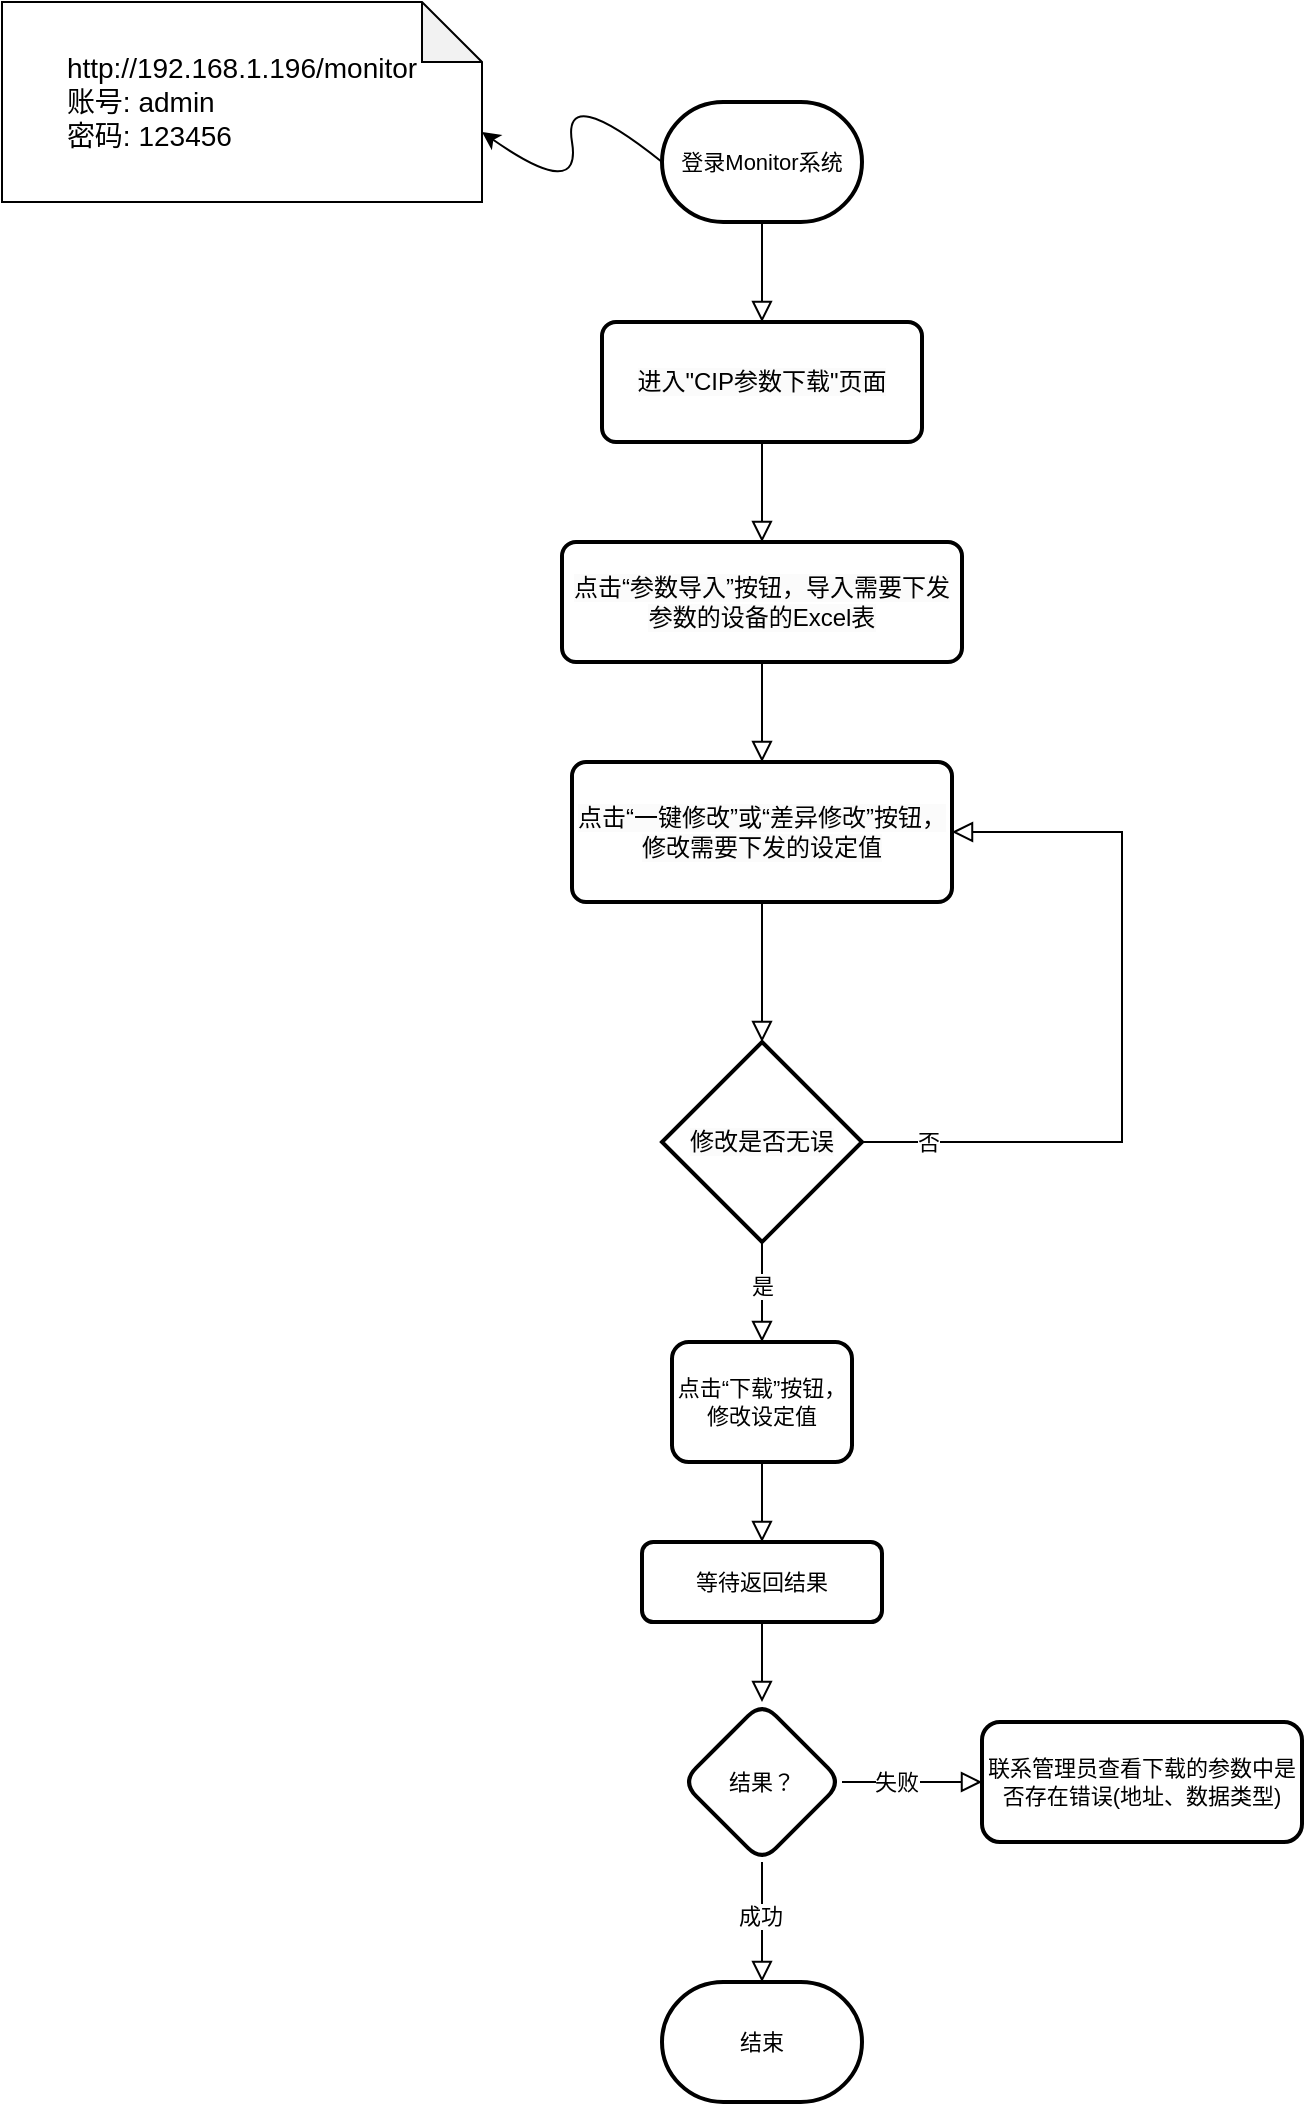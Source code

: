 <mxfile version="24.7.1" type="github">
  <diagram id="C5RBs43oDa-KdzZeNtuy" name="Page-1">
    <mxGraphModel dx="1221" dy="618" grid="1" gridSize="10" guides="1" tooltips="1" connect="1" arrows="1" fold="1" page="1" pageScale="1" pageWidth="827" pageHeight="1169" math="0" shadow="0">
      <root>
        <mxCell id="WIyWlLk6GJQsqaUBKTNV-0" />
        <mxCell id="WIyWlLk6GJQsqaUBKTNV-1" parent="WIyWlLk6GJQsqaUBKTNV-0" />
        <mxCell id="1m0q95rqetto4f0GRhdA-4" value="" style="edgeStyle=orthogonalEdgeStyle;rounded=0;orthogonalLoop=1;jettySize=auto;html=1;endArrow=block;endFill=0;endSize=8;exitX=0.5;exitY=1;exitDx=0;exitDy=0;exitPerimeter=0;entryX=0.5;entryY=0;entryDx=0;entryDy=0;" parent="WIyWlLk6GJQsqaUBKTNV-1" source="1m0q95rqetto4f0GRhdA-26" target="1m0q95rqetto4f0GRhdA-27" edge="1">
          <mxGeometry relative="1" as="geometry">
            <mxPoint x="400" y="130" as="sourcePoint" />
            <mxPoint x="400" y="200" as="targetPoint" />
          </mxGeometry>
        </mxCell>
        <mxCell id="1m0q95rqetto4f0GRhdA-0" value="&lt;div style=&quot;text-align: justify; font-size: 14px;&quot;&gt;&lt;font style=&quot;font-size: 14px;&quot;&gt;http://192.168.1.196/monitor&lt;/font&gt;&lt;/div&gt;&lt;div style=&quot;text-align: justify; font-size: 14px;&quot;&gt;&lt;font style=&quot;font-size: 14px;&quot;&gt;账号: admin&lt;/font&gt;&lt;/div&gt;&lt;div style=&quot;text-align: justify; font-size: 14px;&quot;&gt;&lt;font style=&quot;font-size: 14px;&quot;&gt;密码: 123456&lt;/font&gt;&lt;/div&gt;" style="shape=note;whiteSpace=wrap;html=1;backgroundOutline=1;darkOpacity=0.05;" parent="WIyWlLk6GJQsqaUBKTNV-1" vertex="1">
          <mxGeometry x="20" y="30" width="240" height="100" as="geometry" />
        </mxCell>
        <mxCell id="1m0q95rqetto4f0GRhdA-2" value="" style="curved=1;endArrow=classic;html=1;rounded=0;exitX=0;exitY=0.5;exitDx=0;exitDy=0;entryX=0;entryY=0;entryDx=240;entryDy=65;entryPerimeter=0;exitPerimeter=0;" parent="WIyWlLk6GJQsqaUBKTNV-1" source="1m0q95rqetto4f0GRhdA-26" target="1m0q95rqetto4f0GRhdA-0" edge="1">
          <mxGeometry width="50" height="50" relative="1" as="geometry">
            <mxPoint x="350" y="80" as="sourcePoint" />
            <mxPoint x="380" y="20" as="targetPoint" />
            <Array as="points">
              <mxPoint x="300" y="70" />
              <mxPoint x="310" y="130" />
            </Array>
          </mxGeometry>
        </mxCell>
        <mxCell id="1m0q95rqetto4f0GRhdA-6" value="" style="edgeStyle=orthogonalEdgeStyle;shape=connector;rounded=0;orthogonalLoop=1;jettySize=auto;html=1;strokeColor=default;align=center;verticalAlign=middle;fontFamily=Helvetica;fontSize=11;fontColor=default;labelBackgroundColor=default;endArrow=block;endFill=0;endSize=8;exitX=0.5;exitY=1;exitDx=0;exitDy=0;entryX=0.5;entryY=0;entryDx=0;entryDy=0;" parent="WIyWlLk6GJQsqaUBKTNV-1" source="1m0q95rqetto4f0GRhdA-27" target="1m0q95rqetto4f0GRhdA-29" edge="1">
          <mxGeometry relative="1" as="geometry">
            <mxPoint x="400" y="260" as="sourcePoint" />
            <mxPoint x="400" y="320" as="targetPoint" />
          </mxGeometry>
        </mxCell>
        <mxCell id="1m0q95rqetto4f0GRhdA-8" value="" style="edgeStyle=orthogonalEdgeStyle;shape=connector;rounded=0;orthogonalLoop=1;jettySize=auto;html=1;strokeColor=default;align=center;verticalAlign=middle;fontFamily=Helvetica;fontSize=11;fontColor=default;labelBackgroundColor=default;endArrow=block;endFill=0;endSize=8;exitX=0.5;exitY=1;exitDx=0;exitDy=0;entryX=0.5;entryY=0;entryDx=0;entryDy=0;" parent="WIyWlLk6GJQsqaUBKTNV-1" source="1m0q95rqetto4f0GRhdA-29" target="1m0q95rqetto4f0GRhdA-30" edge="1">
          <mxGeometry relative="1" as="geometry">
            <mxPoint x="400" y="380" as="sourcePoint" />
            <mxPoint x="400" y="450" as="targetPoint" />
          </mxGeometry>
        </mxCell>
        <mxCell id="1m0q95rqetto4f0GRhdA-12" value="" style="edgeStyle=orthogonalEdgeStyle;shape=connector;rounded=0;orthogonalLoop=1;jettySize=auto;html=1;strokeColor=default;align=center;verticalAlign=middle;fontFamily=Helvetica;fontSize=11;fontColor=default;labelBackgroundColor=default;endArrow=block;endFill=0;endSize=8;exitX=0.5;exitY=1;exitDx=0;exitDy=0;entryX=0.5;entryY=0;entryDx=0;entryDy=0;entryPerimeter=0;" parent="WIyWlLk6GJQsqaUBKTNV-1" edge="1" target="1m0q95rqetto4f0GRhdA-31" source="1m0q95rqetto4f0GRhdA-30">
          <mxGeometry relative="1" as="geometry">
            <mxPoint x="400" y="510" as="sourcePoint" />
            <mxPoint x="400" y="580" as="targetPoint" />
          </mxGeometry>
        </mxCell>
        <mxCell id="1m0q95rqetto4f0GRhdA-16" value="" style="edgeStyle=orthogonalEdgeStyle;shape=connector;rounded=0;orthogonalLoop=1;jettySize=auto;html=1;strokeColor=default;align=center;verticalAlign=middle;fontFamily=Helvetica;fontSize=11;fontColor=default;labelBackgroundColor=default;endArrow=block;endFill=0;endSize=8;exitX=0.5;exitY=1;exitDx=0;exitDy=0;exitPerimeter=0;" parent="WIyWlLk6GJQsqaUBKTNV-1" target="1m0q95rqetto4f0GRhdA-15" edge="1" source="1m0q95rqetto4f0GRhdA-31">
          <mxGeometry relative="1" as="geometry">
            <mxPoint x="400" y="670" as="sourcePoint" />
          </mxGeometry>
        </mxCell>
        <mxCell id="1m0q95rqetto4f0GRhdA-17" value="是" style="edgeLabel;html=1;align=center;verticalAlign=middle;resizable=0;points=[];fontFamily=Helvetica;fontSize=11;fontColor=default;labelBackgroundColor=default;" parent="1m0q95rqetto4f0GRhdA-16" vertex="1" connectable="0">
          <mxGeometry x="-0.46" relative="1" as="geometry">
            <mxPoint y="8" as="offset" />
          </mxGeometry>
        </mxCell>
        <mxCell id="1m0q95rqetto4f0GRhdA-13" value="" style="endArrow=block;html=1;rounded=0;strokeColor=default;align=center;verticalAlign=middle;fontFamily=Helvetica;fontSize=11;fontColor=default;labelBackgroundColor=default;edgeStyle=orthogonalEdgeStyle;endSize=8;exitX=1;exitY=0.5;exitDx=0;exitDy=0;entryX=1;entryY=0.5;entryDx=0;entryDy=0;endFill=0;exitPerimeter=0;" parent="WIyWlLk6GJQsqaUBKTNV-1" source="1m0q95rqetto4f0GRhdA-31" target="1m0q95rqetto4f0GRhdA-30" edge="1">
          <mxGeometry width="50" height="50" relative="1" as="geometry">
            <mxPoint x="439.96" y="625" as="sourcePoint" />
            <mxPoint x="495" y="485" as="targetPoint" />
            <Array as="points">
              <mxPoint x="580" y="600" />
              <mxPoint x="580" y="445" />
            </Array>
          </mxGeometry>
        </mxCell>
        <mxCell id="1m0q95rqetto4f0GRhdA-14" value="否" style="edgeLabel;html=1;align=center;verticalAlign=middle;resizable=0;points=[];fontFamily=Helvetica;fontSize=11;fontColor=default;labelBackgroundColor=default;" parent="1m0q95rqetto4f0GRhdA-13" vertex="1" connectable="0">
          <mxGeometry x="-0.47" y="-2" relative="1" as="geometry">
            <mxPoint x="-65" y="-2" as="offset" />
          </mxGeometry>
        </mxCell>
        <mxCell id="1m0q95rqetto4f0GRhdA-19" value="" style="edgeStyle=orthogonalEdgeStyle;shape=connector;rounded=0;orthogonalLoop=1;jettySize=auto;html=1;strokeColor=default;align=center;verticalAlign=middle;fontFamily=Helvetica;fontSize=11;fontColor=default;labelBackgroundColor=default;endArrow=block;endFill=0;endSize=8;" parent="WIyWlLk6GJQsqaUBKTNV-1" source="1m0q95rqetto4f0GRhdA-15" target="1m0q95rqetto4f0GRhdA-18" edge="1">
          <mxGeometry relative="1" as="geometry" />
        </mxCell>
        <mxCell id="1m0q95rqetto4f0GRhdA-15" value="点击“下载”按钮，修改设定值" style="whiteSpace=wrap;html=1;rounded=1;glass=0;strokeWidth=2;shadow=0;strokeColor=default;align=center;verticalAlign=middle;arcSize=14;fontFamily=Helvetica;fontSize=11;fontColor=default;labelBackgroundColor=default;fillColor=default;" parent="WIyWlLk6GJQsqaUBKTNV-1" vertex="1">
          <mxGeometry x="355" y="700" width="90" height="60" as="geometry" />
        </mxCell>
        <mxCell id="1m0q95rqetto4f0GRhdA-21" value="" style="edgeStyle=orthogonalEdgeStyle;shape=connector;rounded=0;orthogonalLoop=1;jettySize=auto;html=1;strokeColor=default;align=center;verticalAlign=middle;fontFamily=Helvetica;fontSize=11;fontColor=default;labelBackgroundColor=default;endArrow=block;endFill=0;endSize=8;entryX=0.5;entryY=0;entryDx=0;entryDy=0;" parent="WIyWlLk6GJQsqaUBKTNV-1" source="1m0q95rqetto4f0GRhdA-18" target="1m0q95rqetto4f0GRhdA-20" edge="1">
          <mxGeometry relative="1" as="geometry">
            <Array as="points" />
          </mxGeometry>
        </mxCell>
        <mxCell id="1m0q95rqetto4f0GRhdA-18" value="等待返回结果" style="whiteSpace=wrap;html=1;rounded=1;glass=0;strokeWidth=2;shadow=0;strokeColor=default;align=center;verticalAlign=middle;arcSize=14;fontFamily=Helvetica;fontSize=11;fontColor=default;labelBackgroundColor=default;fillColor=default;" parent="WIyWlLk6GJQsqaUBKTNV-1" vertex="1">
          <mxGeometry x="340" y="800" width="120" height="40" as="geometry" />
        </mxCell>
        <mxCell id="1m0q95rqetto4f0GRhdA-35" value="" style="edgeStyle=orthogonalEdgeStyle;shape=connector;rounded=0;orthogonalLoop=1;jettySize=auto;html=1;strokeColor=default;align=center;verticalAlign=middle;fontFamily=Helvetica;fontSize=11;fontColor=default;labelBackgroundColor=default;endArrow=block;endFill=0;endSize=8;" parent="WIyWlLk6GJQsqaUBKTNV-1" source="1m0q95rqetto4f0GRhdA-20" target="1m0q95rqetto4f0GRhdA-32" edge="1">
          <mxGeometry relative="1" as="geometry" />
        </mxCell>
        <mxCell id="1m0q95rqetto4f0GRhdA-36" value="成功" style="edgeLabel;html=1;align=center;verticalAlign=middle;resizable=0;points=[];fontFamily=Helvetica;fontSize=11;fontColor=default;labelBackgroundColor=default;" parent="1m0q95rqetto4f0GRhdA-35" vertex="1" connectable="0">
          <mxGeometry x="-0.111" y="-1" relative="1" as="geometry">
            <mxPoint as="offset" />
          </mxGeometry>
        </mxCell>
        <mxCell id="1m0q95rqetto4f0GRhdA-38" value="" style="edgeStyle=orthogonalEdgeStyle;shape=connector;rounded=0;orthogonalLoop=1;jettySize=auto;html=1;strokeColor=default;align=center;verticalAlign=middle;fontFamily=Helvetica;fontSize=11;fontColor=default;labelBackgroundColor=default;endArrow=block;endFill=0;endSize=8;" parent="WIyWlLk6GJQsqaUBKTNV-1" source="1m0q95rqetto4f0GRhdA-20" target="1m0q95rqetto4f0GRhdA-37" edge="1">
          <mxGeometry relative="1" as="geometry" />
        </mxCell>
        <mxCell id="1m0q95rqetto4f0GRhdA-39" value="失败" style="edgeLabel;html=1;align=center;verticalAlign=middle;resizable=0;points=[];fontFamily=Helvetica;fontSize=11;fontColor=default;labelBackgroundColor=default;" parent="1m0q95rqetto4f0GRhdA-38" vertex="1" connectable="0">
          <mxGeometry x="-0.244" y="-1" relative="1" as="geometry">
            <mxPoint y="-1" as="offset" />
          </mxGeometry>
        </mxCell>
        <mxCell id="1m0q95rqetto4f0GRhdA-20" value="结果？" style="rhombus;whiteSpace=wrap;html=1;rounded=1;glass=0;strokeWidth=2;shadow=0;strokeColor=default;align=center;verticalAlign=middle;fontFamily=Helvetica;fontSize=11;fontColor=default;labelBackgroundColor=default;fillColor=default;" parent="WIyWlLk6GJQsqaUBKTNV-1" vertex="1">
          <mxGeometry x="360" y="880" width="80" height="80" as="geometry" />
        </mxCell>
        <mxCell id="1m0q95rqetto4f0GRhdA-26" value="登录Monitor系统" style="strokeWidth=2;html=1;shape=mxgraph.flowchart.terminator;whiteSpace=wrap;fontFamily=Helvetica;fontSize=11;fontColor=default;labelBackgroundColor=default;" parent="WIyWlLk6GJQsqaUBKTNV-1" vertex="1">
          <mxGeometry x="350" y="80" width="100" height="60" as="geometry" />
        </mxCell>
        <mxCell id="1m0q95rqetto4f0GRhdA-27" value="&lt;span style=&quot;font-size: 12px; background-color: rgb(251, 251, 251);&quot;&gt;进入&quot;CIP参数下载&quot;页面&lt;/span&gt;" style="rounded=1;whiteSpace=wrap;html=1;absoluteArcSize=1;arcSize=14;strokeWidth=2;fontFamily=Helvetica;fontSize=11;fontColor=default;labelBackgroundColor=default;" parent="WIyWlLk6GJQsqaUBKTNV-1" vertex="1">
          <mxGeometry x="320" y="190" width="160" height="60" as="geometry" />
        </mxCell>
        <mxCell id="1m0q95rqetto4f0GRhdA-29" value="&lt;span style=&quot;font-size: 12px; background-color: rgb(251, 251, 251);&quot;&gt;点击“参数导入”按钮，导入需要下发参数的设备的Excel表&lt;/span&gt;" style="rounded=1;whiteSpace=wrap;html=1;absoluteArcSize=1;arcSize=14;strokeWidth=2;fontFamily=Helvetica;fontSize=11;fontColor=default;labelBackgroundColor=default;" parent="WIyWlLk6GJQsqaUBKTNV-1" vertex="1">
          <mxGeometry x="300" y="300" width="200" height="60" as="geometry" />
        </mxCell>
        <mxCell id="1m0q95rqetto4f0GRhdA-30" value="&lt;span style=&quot;font-size: 12px; background-color: rgb(251, 251, 251);&quot;&gt;点击“一键修改”或“差异修改”按钮，修改需要下发的设定值&lt;/span&gt;" style="rounded=1;whiteSpace=wrap;html=1;absoluteArcSize=1;arcSize=14;strokeWidth=2;fontFamily=Helvetica;fontSize=11;fontColor=default;labelBackgroundColor=default;" parent="WIyWlLk6GJQsqaUBKTNV-1" vertex="1">
          <mxGeometry x="305" y="410" width="190" height="70" as="geometry" />
        </mxCell>
        <mxCell id="1m0q95rqetto4f0GRhdA-31" value="&lt;span style=&quot;font-size: 12px; background-color: rgb(251, 251, 251);&quot;&gt;修改是否无误&lt;/span&gt;" style="strokeWidth=2;html=1;shape=mxgraph.flowchart.decision;whiteSpace=wrap;fontFamily=Helvetica;fontSize=11;fontColor=default;labelBackgroundColor=default;" parent="WIyWlLk6GJQsqaUBKTNV-1" vertex="1">
          <mxGeometry x="350" y="550" width="100" height="100" as="geometry" />
        </mxCell>
        <mxCell id="1m0q95rqetto4f0GRhdA-32" value="结束" style="strokeWidth=2;html=1;shape=mxgraph.flowchart.terminator;whiteSpace=wrap;fontFamily=Helvetica;fontSize=11;fontColor=default;labelBackgroundColor=default;" parent="WIyWlLk6GJQsqaUBKTNV-1" vertex="1">
          <mxGeometry x="350" y="1020" width="100" height="60" as="geometry" />
        </mxCell>
        <mxCell id="1m0q95rqetto4f0GRhdA-37" value="联系管理员查看下载的参数中是否存在错误(地址、数据类型)" style="whiteSpace=wrap;html=1;fontSize=11;rounded=1;glass=0;strokeWidth=2;shadow=0;labelBackgroundColor=default;" parent="WIyWlLk6GJQsqaUBKTNV-1" vertex="1">
          <mxGeometry x="510" y="890" width="160" height="60" as="geometry" />
        </mxCell>
      </root>
    </mxGraphModel>
  </diagram>
</mxfile>
